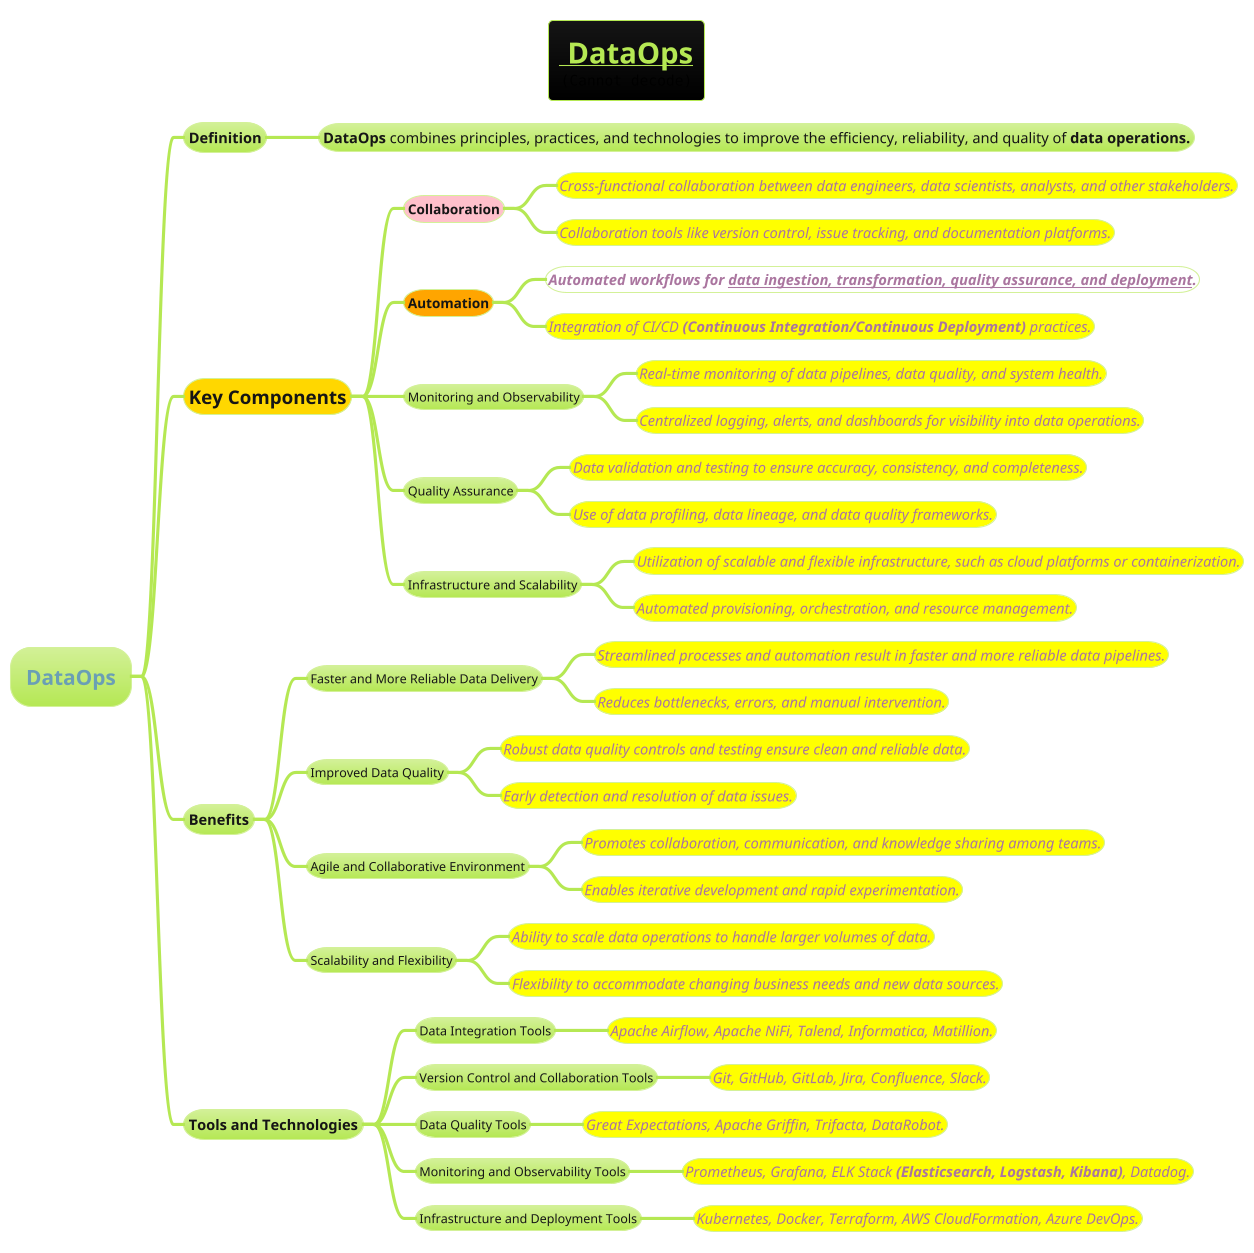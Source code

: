 @startmindmap
title =__ DataOps__\n<img:images/img_3.png>
!theme hacker

* =DataOps
** Definition
*** <size:14>**DataOps** combines principles, practices, and technologies to improve the efficiency, reliability, and quality of **data operations.**
**[#gold] =Key Components
***[#pink] ===Collaboration
****[#yellow] ====<size:14>Cross-functional collaboration between data engineers, data scientists, analysts, and other stakeholders.
****[#yellow] ====<size:14>Collaboration tools like version control, issue tracking, and documentation platforms.
***[#orange] ===Automation
****[#white] ====<size:14>**Automated workflows for __data ingestion, transformation, quality assurance, and deployment__.**
****[#yellow] ====<size:14>Integration of CI/CD **(Continuous Integration/Continuous Deployment)** practices.
*** Monitoring and Observability
****[#yellow] ====<size:14>Real-time monitoring of data pipelines, data quality, and system health.
****[#yellow] ====<size:14>Centralized logging, alerts, and dashboards for visibility into data operations.
*** Quality Assurance
****[#yellow] ====<size:14>Data validation and testing to ensure accuracy, consistency, and completeness.
****[#yellow] ====<size:14>Use of data profiling, data lineage, and data quality frameworks.
*** Infrastructure and Scalability
****[#yellow] ====<size:14>Utilization of scalable and flexible infrastructure, such as cloud platforms or containerization.
****[#yellow] ====<size:14>Automated provisioning, orchestration, and resource management.
** Benefits
*** Faster and More Reliable Data Delivery
****[#yellow] ====<size:14>Streamlined processes and automation result in faster and more reliable data pipelines.
****[#yellow] ====<size:14>Reduces bottlenecks, errors, and manual intervention.
*** Improved Data Quality
****[#yellow] ====<size:14>Robust data quality controls and testing ensure clean and reliable data.
****[#yellow] ====<size:14>Early detection and resolution of data issues.
*** Agile and Collaborative Environment
****[#yellow] ====<size:14>Promotes collaboration, communication, and knowledge sharing among teams.
****[#yellow] ====<size:14>Enables iterative development and rapid experimentation.
*** Scalability and Flexibility
****[#yellow] ====<size:14>Ability to scale data operations to handle larger volumes of data.
****[#yellow] ====<size:14>Flexibility to accommodate changing business needs and new data sources.
** Tools and Technologies
*** Data Integration Tools
****[#yellow] ====<size:14>Apache Airflow, Apache NiFi, Talend, Informatica, Matillion.
*** Version Control and Collaboration Tools
****[#yellow] ====<size:14>Git, GitHub, GitLab, Jira, Confluence, Slack.
*** Data Quality Tools
****[#yellow] ====<size:14>Great Expectations, Apache Griffin, Trifacta, DataRobot.
*** Monitoring and Observability Tools
****[#yellow] ====<size:14>Prometheus, Grafana, ELK Stack **(Elasticsearch, Logstash, Kibana)**, Datadog.
*** Infrastructure and Deployment Tools
****[#yellow] ====<size:14>Kubernetes, Docker, Terraform, AWS CloudFormation, Azure DevOps.
@endmindmap
